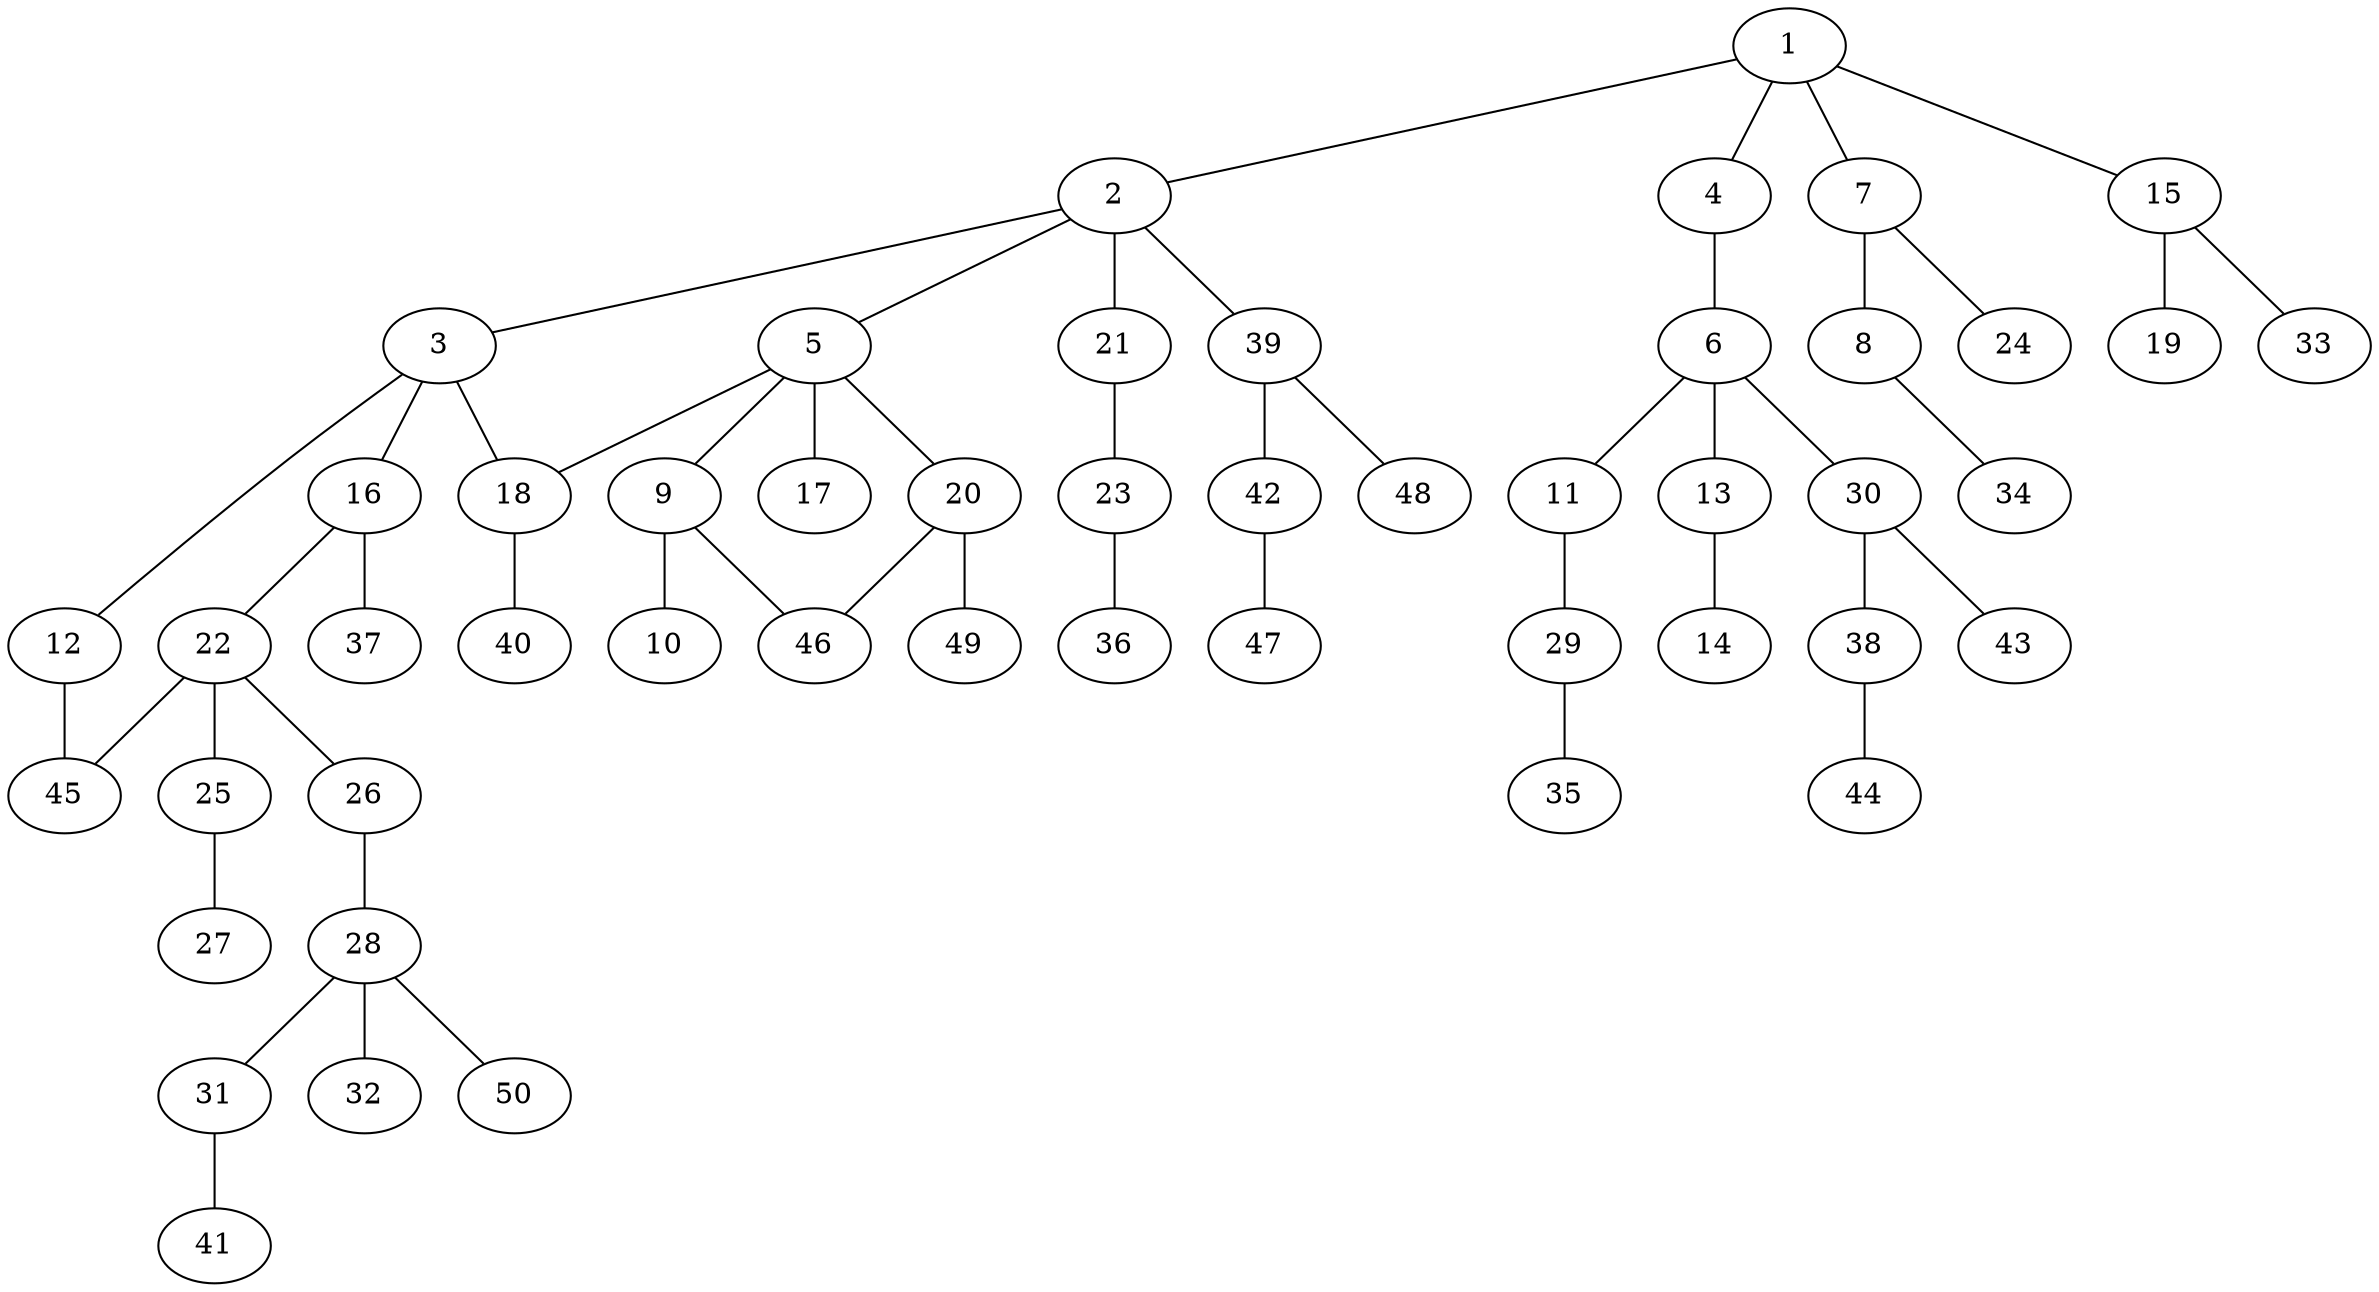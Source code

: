 graph graphname {1--2
1--4
1--7
1--15
2--3
2--5
2--21
2--39
3--12
3--16
3--18
4--6
5--9
5--17
5--18
5--20
6--11
6--13
6--30
7--8
7--24
8--34
9--10
9--46
11--29
12--45
13--14
15--19
15--33
16--22
16--37
18--40
20--46
20--49
21--23
22--25
22--26
22--45
23--36
25--27
26--28
28--31
28--32
28--50
29--35
30--38
30--43
31--41
38--44
39--42
39--48
42--47
}